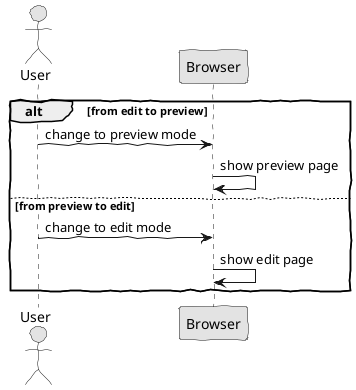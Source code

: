 @startuml  analysis3.png
skinparam handwritten true
skinparam monochrome true
skinparam packageStyle rect
skinparam defaultFontName FG Virgil
skinparam shadowing false



alt from edit to preview

actor User

	User -> Browser : change to preview mode
    Browser -> Browser : show preview page
	
else from preview to edit

    User -> Browser : change to edit mode
    Browser -> Browser : show edit page

end
@enduml